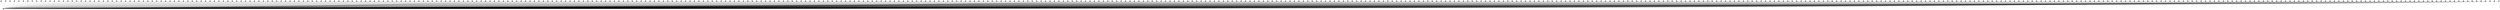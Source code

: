 graph URL_188_40_70_29 {
    node [shape=point];
    edge [weight=0.1 penwidth=0.1];
"4985431e4310d061c524fa2f1b7bd0dd" -- "188.40.70.29"
"60ece14f73d27bffccda13679507b993" -- "188.40.70.29"
"4f1719efe129841e1ce0c1e5d83130c6" -- "188.40.70.29"
"59025f0551108d951488763e22fc5f48" -- "188.40.70.29"
"56fefabfe47f02023c96c32ba478623b" -- "188.40.70.29"
"5a301a8b2f9298d66c5028eeb1be6e9e" -- "188.40.70.29"
"55eafb58a8a056aa9b203943fb676e9a" -- "188.40.70.29"
"622dcabdec37a5c0786e36d1fb65f3e0" -- "188.40.70.29"
"46744826f99ed723729e4b67a37dd0c8" -- "188.40.70.29"
"5062e80d88de1638a5a74ea8180e2c4a" -- "188.40.70.29"
"59821fc466d22bc80bcc08a98877ac4e" -- "188.40.70.29"
"5c17a9f7b909db304f1606103f950271" -- "188.40.70.29"
"57ba6b32e8c68b5f2dfb0634c9586251" -- "188.40.70.29"
"48d1fed59f997adda712165a61608ea9" -- "188.40.70.29"
"4e8cebe6a46c0f79e197c0978b737d36" -- "188.40.70.29"
"616875de39fa1fe7111c5c435f113bee" -- "188.40.70.29"
"5d036528d7eee5fac4f00129c58cda3e" -- "188.40.70.29"
"5a5aa561727701758dad20651b8d4682" -- "188.40.70.29"
"59485227966ff7843462ca6ec9896a7d" -- "188.40.70.29"
"6206b5a62d307b87f8f821d414b3e357" -- "188.40.70.29"
"5e3e809e745bbf3fc7d64e577de29d8f" -- "188.40.70.29"
"5aec6ed3be3d9a4ac84fb3790c0face4" -- "188.40.70.29"
"67484d46c070765ab89d57a76b58c402" -- "188.40.70.29"
"5ec38f47f96791ecb1a63ef17159eb3c" -- "188.40.70.29"
"5f5ecd129f031f964cf54000abff558c" -- "188.40.70.29"
"66b3c2473cee87eb133f29c4242c9d5a" -- "188.40.70.29"
"66c595b2192f943b2fccba0492ae9a90" -- "188.40.70.29"
"66dbca87c24824f5dc0b1190dd591839" -- "188.40.70.29"
"6a608acb97eccaf8f803f89d4d8b699c" -- "188.40.70.29"
"61385fecf439ac9888c592c1b25c623f" -- "188.40.70.29"
"682b8fb512f07b7f51e6cfbc5d720997" -- "188.40.70.29"
"627cb1de8bba12f39b77a349b92f39b7" -- "188.40.70.29"
"6175c6a2baaa929269bac7d7c58cdaf9" -- "188.40.70.29"
"5602114491610dd93e99d1f6f334a4a7" -- "188.40.70.29"
"6c4a6fc7af4e4b412278bd24db7c9c8c" -- "188.40.70.29"
"629d51e2508606c2a5e0d55c5a0dbcca" -- "188.40.70.29"
"5319da918551b929a21a1a3746bf1883" -- "188.40.70.29"
"5360f48fc0f99126f84d8c7ebee109f7" -- "188.40.70.29"
"6ad7c10266899bc463740c8146be36c7" -- "188.40.70.29"
"6e4ff8fdcb5511a69b616726ef21cc8b" -- "188.40.70.29"
"662819ec643ef356f15008a76dab2cad" -- "188.40.70.29"
"62aead022e9eae8903f6359d0b11b765" -- "188.40.70.29"
"67205e8beec34e63888412fb4f8e9da3" -- "188.40.70.29"
"638cb026363367a8729a1cc4a23bf7ba" -- "188.40.70.29"
"63a6a124c767779c64f586e536b41248" -- "188.40.70.29"
"5693020c0fc49ae755838ac93c673cb9" -- "188.40.70.29"
"70e49ca42c4e115123658297cf66f1a3" -- "188.40.70.29"
"640f396dcbc34d810a94779e60960fb8" -- "188.40.70.29"
"64991ac5faddffe1d3d1f0b1c65941f6" -- "188.40.70.29"
"74fdc1dd661041174f00333d2c374c3f" -- "188.40.70.29"
"5dd906a41718ada75fa47263e8f9659f" -- "188.40.70.29"
"72b945ba156176d2b30717eca5ae2f86" -- "188.40.70.29"
"5969ae94d4d86bbc89e00abfb1d4b4d4" -- "188.40.70.29"
"5e96487c80b1d96c8123b6212227bfca" -- "188.40.70.29"
"7688cae27389fb6f64bedcbf476f74dd" -- "188.40.70.29"
"76ab9b87caac20d5b80485074c54a67a" -- "188.40.70.29"
"5ff468a42169423abd36aaf32b15efb1" -- "188.40.70.29"
"782bddaedccf8fdfdfd049d3b1bfc04c" -- "188.40.70.29"
"6c24ea28bf06ec4f0282f990d6ac76b8" -- "188.40.70.29"
"5b987f439a146e17beb35a25fc1e2eb9" -- "188.40.70.29"
"5bed619ccd8cb14539b3dec34f9d9986" -- "188.40.70.29"
"6ce056d50e67f2ae7d8d6e49a2f99841" -- "188.40.70.29"
"6e96607e610b96c07246084a7113fb1c" -- "188.40.70.29"
"624fcc5e1d381f510be41a9771669726" -- "188.40.70.29"
"6fa0edcd92231ae3439462504f76999c" -- "188.40.70.29"
"63150e0b94bc0460d5c2f681bd5b57ed" -- "188.40.70.29"
"610ffb1479396ab0d08a1d4c9ec769c1" -- "188.40.70.29"
"614e4b8701fc468104192e8cc134dfe5" -- "188.40.70.29"
"6f8763a7372f6058505e476bb0530141" -- "188.40.70.29"
"61f71f15e5358980eca07e5d26a5f215" -- "188.40.70.29"
"6269a11f8596bfa937beb28b0f5d9e16" -- "188.40.70.29"
"713a1cd625637af7026db77cfd23f0da" -- "188.40.70.29"
"70d5eaf0d6ed80c72d61b98cfeab9091" -- "188.40.70.29"
"71bf56754945bc63db9ecc098012672f" -- "188.40.70.29"
"708635e2baae91008f354471a3137f50" -- "188.40.70.29"
"7d2a161211620195dfac8f034c5b2ba5" -- "188.40.70.29"
"7ddbbc26a9a6136ae7a3985fcd640254" -- "188.40.70.29"
"72218c055a9518ccac05a0de56ca5dbf" -- "188.40.70.29"
"677838f2b5f24e62b499e274376eccdb" -- "188.40.70.29"
"75283576a1257f36b417adf4473bc766" -- "188.40.70.29"
"75611eb18c83ebd2f7a96f278a249b98" -- "188.40.70.29"
"6a5e64dacdb9008081f5ee3fad97a39e" -- "188.40.70.29"
"745e32acc8a8d58ffb1583ebb29c0f92" -- "188.40.70.29"
"8142902c051c1a7212a31f2af580de12" -- "188.40.70.29"
"81e7fc38ff6303e28a1b71ec59d5ba85" -- "188.40.70.29"
"82b7cf2fd03de4e69f21db45a4adc9de" -- "188.40.70.29"
"78bbd055fea358e449c18fd3e990c94c" -- "188.40.70.29"
"6d44036cf6b3e8a45e348b6e4c5f7550" -- "188.40.70.29"
"78b23d0dce0fd9273d11f6570317aa1d" -- "188.40.70.29"
"8400c403950d3b1d83f897c4ded97e7b" -- "188.40.70.29"
"6c021eddcd729d2815939f16aaa2c7df" -- "188.40.70.29"
"7a545f05557fb04085acd0c0c0734b35" -- "188.40.70.29"
"7ae7eb7f47ec236888603436eb67dfab" -- "188.40.70.29"
"6dd8adfb1b4c94ae810aec904d1ab8ff" -- "188.40.70.29"
"86340c2ed8776c8e78648cdf001c00c7" -- "188.40.70.29"
"6dde29d90f1b85dd3cfe7ed679fe3bd7" -- "188.40.70.29"
"7b02599d489896f4eeaebd8955827801" -- "188.40.70.29"
"79a80de99314073a4b01b9f8f8590a08" -- "188.40.70.29"
"79ed5036cb41111bb2987bdae22d565b" -- "188.40.70.29"
"7cab438681cfe914c27c9e6d551bbe89" -- "188.40.70.29"
"7d38b78ef2645f6c2805db3d42b921e5" -- "188.40.70.29"
"7b6bbb8cada088ab80629d1ea918ad73" -- "188.40.70.29"
"7e010fdc05e6be9d88713158629d853f" -- "188.40.70.29"
"7e6963d0f162f3b95e66e9f25e8a7663" -- "188.40.70.29"
"7109b01a578970ab74d9c917577deb18" -- "188.40.70.29"
"7c5164022c60d53cdb1760ad882db9ac" -- "188.40.70.29"
"7f662f701fc807a8a8e7d16f5bb802d0" -- "188.40.70.29"
"740ef683e292ec7f46cc400358a58bcd" -- "188.40.70.29"
"74a15e7f02b26c8050594e28b147713f" -- "188.40.70.29"
"74d69dfd137b5b571e40dbf125c32a0c" -- "188.40.70.29"
"814afe42d75803f256c87cc6bba16c9f" -- "188.40.70.29"
"8262036d99eb2a72a5d085eb5aea1592" -- "188.40.70.29"
"7fe5cab9c3a4a9d983dcfb3d49f589f2" -- "188.40.70.29"
"8067de20d272d21fce90fffc22a61254" -- "188.40.70.29"
"80df7dd8af9935c8bfa72e7c03af2771" -- "188.40.70.29"
"787a89107c0f24cfe76217005ec55a83" -- "188.40.70.29"
"7a1d080f4d2e9c2edd10530aa63ac001" -- "188.40.70.29"
"7a611f6cb52d4cd304aa097f45ae771a" -- "188.40.70.29"
"8cae724db7872de6b01ec315192946d0" -- "188.40.70.29"
"7a6e6c6bdeb39ec15f638108135ec3a1" -- "188.40.70.29"
"8292134177985ecd64a30ff8b53ec140" -- "188.40.70.29"
"7b3769c836d3f5784a6cc929324c5528" -- "188.40.70.29"
"8e5a598434043d60cda074c9cf6a1d4e" -- "188.40.70.29"
"7a72dd23abb1059b0538e92abb3ded6c" -- "188.40.70.29"
"8f324eddbcab2031f74674a0567b3bc2" -- "188.40.70.29"
"8f5e80aa1aaa7f5f39728e96fa1456c1" -- "188.40.70.29"
"902331585c46a367150d49376824c30e" -- "188.40.70.29"
"02bf3cb84844c5d8f9b143e6610dc05e" -- "188.40.70.29"
"0345b6bff5b281d9788470e3b0d2c19a" -- "188.40.70.29"
"02af255cd900b7659ed7cf479037ab00" -- "188.40.70.29"
"033b3fabeb1befb8be36f21a22ecfa56" -- "188.40.70.29"
"0400783ff89d399e946559c968b63f4b" -- "188.40.70.29"
"099b2663116e2229c3950884426f32c1" -- "188.40.70.29"
"05d26519e07a96917a28bf44ae1482b0" -- "188.40.70.29"
"03e47f30cabe2afa1f123a94eacadd56" -- "188.40.70.29"
"068edff1cea64dd84c94491e4469b092" -- "188.40.70.29"
"05441f6cf3954116578b79ac550c917c" -- "188.40.70.29"
"05db88fe3116bc0351c6529dc302d297" -- "188.40.70.29"
"06f056a6b974e598cfc7aa2a92dd68a1" -- "188.40.70.29"
"083b0154be409576a836ea8b715c2875" -- "188.40.70.29"
"05267b1d161d0fbd0c8af205ac1ffeff" -- "188.40.70.29"
"087309d495841abb9a6b4cb4291b2cfb" -- "188.40.70.29"
"06301bb6bba426ee781d5d1d0a7eb6ac" -- "188.40.70.29"
"0baf6645f76824f149bae4231883cb92" -- "188.40.70.29"
"06890fb0d4c40c1581a689f5f053d8c1" -- "188.40.70.29"
"06a1bc10d0223ebe1a3220accfee814a" -- "188.40.70.29"
"0cb3bde441e4c2a37af43900953e8502" -- "188.40.70.29"
"0cea9059bdc9eac69c3e1d5ed1a31c1e" -- "188.40.70.29"
"0d20b1abef8aacf0d5a70593994dfe20" -- "188.40.70.29"
"177ea750f5a04e1b57edee943360aef9" -- "188.40.70.29"
"0c595bfe801fd9a734c5ac3907381a66" -- "188.40.70.29"
"183f0644f57689cc9161dcae00b2de2b" -- "188.40.70.29"
"0f117d2463578cfc1d767d98e6c04b30" -- "188.40.70.29"
"0939eb8254f7639b402f945a1f10439b" -- "188.40.70.29"
"0a6839cef25fa1968f8dbb04f49ef48f" -- "188.40.70.29"
"10ec5fe121120af3bdfcd5e051a7a203" -- "188.40.70.29"
"0cf34d1dc8689275d39c72784fff15c7" -- "188.40.70.29"
"11c52ebb04d7f118ca309e7355f3090a" -- "188.40.70.29"
"0bdcb5a393140d15ef0ceafed8765bd8" -- "188.40.70.29"
"0dcb5a7776b099712fe54fcf9d7b12ef" -- "188.40.70.29"
"0c43e4527364177ed9157d04268c0c8d" -- "188.40.70.29"
"0d5e5569f7c10be5a1546abedb9773b0" -- "188.40.70.29"
"0bf4561865bcaf1981cf43c2e812c270" -- "188.40.70.29"
"0d4812890e29451459f8415933905bda" -- "188.40.70.29"
"0d5fb8df26061f3229aa246f75c5cf56" -- "188.40.70.29"
"1d7305bad79fb5eaa7442453e82fa342" -- "188.40.70.29"
"0e269b4e225205c9f0f0cc6c7b199183" -- "188.40.70.29"
"0df1a7eb2de8d65a4dfc46f67a710e5d" -- "188.40.70.29"
"0df75a8ae8c1b6533ace99f26911662e" -- "188.40.70.29"
"1e1f55d94c83caad8d8329fc347f5179" -- "188.40.70.29"
"0e811ce19f00f0c74f35761cc22c066e" -- "188.40.70.29"
"1e659a27c7a013ecc6788b4e00a3de1a" -- "188.40.70.29"
"11041ab994f34e0e50d90e18b9b44c8b" -- "188.40.70.29"
"11f75945ee9f9c9483fd60c8915258d8" -- "188.40.70.29"
"0e6d49d9e786edf5ca5878070dbf67fd" -- "188.40.70.29"
"1023489b077c90920dc688148e466c90" -- "188.40.70.29"
"113fd8a96e2348486c24837ca4d3e33b" -- "188.40.70.29"
"241e63435fe0ffbe86b0fd51a423f9d7" -- "188.40.70.29"
"1176df067a5b710149004af529bc1085" -- "188.40.70.29"
"11964954a31425b33bd5ec8d985ef00e" -- "188.40.70.29"
"11a25581bcee9481d172019ff6e7de20" -- "188.40.70.29"
"11ee04f3e3788272bed3a9f3e2b70941" -- "188.40.70.29"
"15619ae2fa5047077d09dc2cbef8d6a4" -- "188.40.70.29"
"1582748b5dcef26d7c02701b8e3e1d34" -- "188.40.70.29"
"263caefefb3da76a5476665fda66f817" -- "188.40.70.29"
"26e653b220b9be309c8219fc81e6fc95" -- "188.40.70.29"
"219b946e78785bcfd0b2958561e37831" -- "188.40.70.29"
"137f9bf3e910f9753a15699dd9e55733" -- "188.40.70.29"
"23674ea89d6a8ac6a808a089680437a7" -- "188.40.70.29"
"1a1d2e565d2b0017b4086762e8f83445" -- "188.40.70.29"
"22afc564f73cf442acf62ef4e4995622" -- "188.40.70.29"
"13e035dffe2538292758d0792c7337f7" -- "188.40.70.29"
"16f9cd5c6d2db351d52131d1adf8bda5" -- "188.40.70.29"
"29b1d85adbfcfc448f8b7951e3ce1e68" -- "188.40.70.29"
"1b9d2f414887c165741f05b500f9a5d8" -- "188.40.70.29"
"29c549797a464023a9a15e85864e59fe" -- "188.40.70.29"
"18bbe87d853fd92610331a73a5432ca9" -- "188.40.70.29"
"2502f57d9d4188fffd1780a084cbef60" -- "188.40.70.29"
"19a57ad1f6a1eed3e5233953d613e5e4" -- "188.40.70.29"
"15e485f88a134e8da00222ed4f6d3733" -- "188.40.70.29"
"15b4b68457c970105894d7977b871d27" -- "188.40.70.29"
"2b9f0499aa8cb460880a045607922ead" -- "188.40.70.29"
"25f023075058e0436c2d7fe41cc8aa74" -- "188.40.70.29"
"2be2240bad86e5f419c269a7cc7ba86f" -- "188.40.70.29"
"284bfd442c487f6642d14184287fd1f1" -- "188.40.70.29"
"287a471f1e371e90b520b9104f574517" -- "188.40.70.29"
"16868049cc6459bb3d20c9bb9133a269" -- "188.40.70.29"
"1ac101d87f87e22d09f883bba337f000" -- "188.40.70.29"
"26df7fdcbcc3a1f85bfce5e1a4b35787" -- "188.40.70.29"
"16dfc64299767e548f2fd51be57250f1" -- "188.40.70.29"
"16e1b70f6bcbf925333be5870e94c895" -- "188.40.70.29"
"1a5ac5c379a41d1a7b1fcb41e2cb37ed" -- "188.40.70.29"
"2a29da03c0a9fff4e61657695469bbe2" -- "188.40.70.29"
"183075b6885b2352e117bce16011787e" -- "188.40.70.29"
"1c8785ce3bb6fa8c88069c40c7b1f812" -- "188.40.70.29"
"18ba18d706a4b6b90863ea89df9df2c2" -- "188.40.70.29"
"1c8693fff0387d6f1a5b3b6131f00739" -- "188.40.70.29"
"1ccbc7e6f2305cf8214c037075daccf3" -- "188.40.70.29"
"197455fc596ce84a44ee9bec59396587" -- "188.40.70.29"
"2b9085b9a6f9aadfc9453258d9decf76" -- "188.40.70.29"
"27b95692ab96e27744a8ed5ef4f52a08" -- "188.40.70.29"
"33736f7c32780f2d87cfaecf6ac132e4" -- "188.40.70.29"
"2c580c81711f7cac43ddcf6056bfc128" -- "188.40.70.29"
"3435290baad969b36bc6571c07dc8c04" -- "188.40.70.29"
"1f753090f604e8c12fa2823d61e77510" -- "188.40.70.29"
"2026b657960b033fbf12f089bde5bd8a" -- "188.40.70.29"
"1f8bf037d92cbe12edcc0dafc7c8609e" -- "188.40.70.29"
"34f46914bca5d940523e29841481a369" -- "188.40.70.29"
"2bc965ff7ffb7daeaef0de9bfcffa46f" -- "188.40.70.29"
"30f590063799a9b0ef0d96e29587c1cc" -- "188.40.70.29"
"3720a9bc11e381315d9695454e8ee5b9" -- "188.40.70.29"
"3194fd18333886031f73c65e98b55725" -- "188.40.70.29"
"1fa481425227f70b2ab35fe8f2b929aa" -- "188.40.70.29"
"32a29d0eb5ce13401b240623b25e7759" -- "188.40.70.29"
"248595315231750468e2d3347d005a54" -- "188.40.70.29"
"39486077f6b4dcc711cf08497df969c5" -- "188.40.70.29"
"34528384f9e8233aa61aff0343e745ef" -- "188.40.70.29"
"28bcec714963c85372ef7b78166b873a" -- "188.40.70.29"
"242b6eef6d949ac048f26707bf631ea9" -- "188.40.70.29"
"26781d67a5f307c2ce1991d89df81e16" -- "188.40.70.29"
"26f4510117ce8498a6f635a75e3b5368" -- "188.40.70.29"
"3baaa700a10ab8a452b519bbc08fb42f" -- "188.40.70.29"
"26fc2aac67f8f2687bd4cf030bcbf73e" -- "188.40.70.29"
"273ffe6d4f2e4b74c0eea8689da8fbdf" -- "188.40.70.29"
"366261f2deadaf293fc0de6cdbbcf96a" -- "188.40.70.29"
"393369eb17865fc7d87a57bac7fabcc2" -- "188.40.70.29"
"3702c859a134d0e676a88784eaacc0d0" -- "188.40.70.29"
"2955f130d159bf821736492093d9a0de" -- "188.40.70.29"
"41116e1072588644a25eb392cbdc2076" -- "188.40.70.29"
"2a2a36f637cfb5e4bff59d3d1d0d099a" -- "188.40.70.29"
"3eaa73b8880d133ff80bdc43286dcfb7" -- "188.40.70.29"
"2a7b71363c89142f1f16102370f6db89" -- "188.40.70.29"
"2e7dabb89966600b8d28d86da6299605" -- "188.40.70.29"
"3b0829ec915be0dc3a86242bba29ba74" -- "188.40.70.29"
"2eb0816e46ef6f8c12fdc7e0ab8f6de9" -- "188.40.70.29"
"43044b63d6439492ee4de5b99c1d6780" -- "188.40.70.29"
"3bb4e9b8ce35c0ad2564e9e8be98484b" -- "188.40.70.29"
"2fa96fcc4464161f557b51537819a7f3" -- "188.40.70.29"
"3beca912b214c16a0e6840167b596179" -- "188.40.70.29"
"2ecce41fbeec6bfcd084dacefd2cceb6" -- "188.40.70.29"
"3b4b6e679a97444a6ceef7cd61f9c889" -- "188.40.70.29"
"2dc29ee2d4d9515220f0196b6d268fcf" -- "188.40.70.29"
"2f030a998cb643abe77aa578aaffba6c" -- "188.40.70.29"
"3f2189713a09748c20e33a5c16a82e86" -- "188.40.70.29"
"3c50dba78d089a327ad23ca8993bbd12" -- "188.40.70.29"
"30cbefe74bc8346aff41e8ea74c22991" -- "188.40.70.29"
"3fd3e99da2a7c9c100e8d1973ffa1c56" -- "188.40.70.29"
"2fe6389a796462f9011c70aa47361778" -- "188.40.70.29"
"3d59e084c79dbff53e2117615566dfcf" -- "188.40.70.29"
"3f12300665b47840eaac5b0646ed41fe" -- "188.40.70.29"
"3fad7b1d5ef7fe78bdcaa18d0344a91a" -- "188.40.70.29"
"4a12174ddef44cefc1ef2e508716cc9f" -- "188.40.70.29"
"32e4dd1780b3b409e8c468c87341cbd7" -- "188.40.70.29"
"3fd0864c88ce2ec679ac269a5bb565b2" -- "188.40.70.29"
"4bf509eeb4e96c4cd45dcc92b4cae7ba" -- "188.40.70.29"
"3616601970ef461811d790392fbe6fdd" -- "188.40.70.29"
"40d6080bc6e19bb21f320da32b5805c8" -- "188.40.70.29"
"32bfb178df069d82cb94eca251a8480b" -- "188.40.70.29"
"42ed9574f1f78a7ade6fc04484e36076" -- "188.40.70.29"
"36bff630d96e72ef01079796171e973b" -- "188.40.70.29"
"427f07ae1b8d9ee4fc806451da44653a" -- "188.40.70.29"
"4dc4fb8bb574d5eba611e1dc6ee7c336" -- "188.40.70.29"
"33e57de8072dc0f6b7586547afcbe356" -- "188.40.70.29"
"3aa68e31bfed580f6e3b09b207ca068c" -- "188.40.70.29"
"3b094c11bcc1e01b30875e139e797c36" -- "188.40.70.29"
"4a841a9c4cd0a441ba56d21359270f5b" -- "188.40.70.29"
"43dc6448660a6b3ee5a74bae88c19320" -- "188.40.70.29"
"473ea8d917f7dfd4d49db39a60798f21" -- "188.40.70.29"
"44d5d987355d75809d714de6743f13d8" -- "188.40.70.29"
"3c35282eed10a60751045eab19959ca7" -- "188.40.70.29"
"3ca3621cc93f7222a3dd2f0378673fe6" -- "188.40.70.29"
"4c32eda45bafbfa45fa9c3d23650f700" -- "188.40.70.29"
"46104343382f11448e80a6d4af58a76a" -- "188.40.70.29"
"38305f1ad9e6805a74ac5ba649d2d603" -- "188.40.70.29"
"46b513d950489b9afe8a50e494bb6142" -- "188.40.70.29"
"38700add26a58f66cab5f1c3ae658504" -- "188.40.70.29"
"4ad1a51aa83ab970c64bef6c10248454" -- "188.40.70.29"
"525b22311fcf91c2ed38150857fdde84" -- "188.40.70.29"
"488c77e0fa23cded0c6df2a61b38c849" -- "188.40.70.29"
"3abe3a1f0da2e0da805aa8f93e73a406" -- "188.40.70.29"
"4d7021df09db78473224fe7abf01252b" -- "188.40.70.29"
"52f4858e535d9bd6c8c4f24e50228161" -- "188.40.70.29"
"503e238fea8f75c5373260a8ddc39747" -- "188.40.70.29"
"41ed82251d162f4d11ebf23ec3ebdb88" -- "188.40.70.29"
"53e46bc7dc6f78750c056c44b7f4da90" -- "188.40.70.29"
"50cc05587ab3c7678d9f75841b31c752" -- "188.40.70.29"
"48af12ad9c61b625757570c28c607be5" -- "188.40.70.29"
"52e55a7e2c12fc447d8acb164a311fd1" -- "188.40.70.29"
"43e72c90d32e3711934ed83ef26ea31d" -- "188.40.70.29"
"5c62115c81e05015c21d75160ad263d0" -- "188.40.70.29"
"5106568ad61aa9d59534a514daeb4d14" -- "188.40.70.29"
"5cd1702b86dfee8e661b968bb5363c35" -- "188.40.70.29"
"5d35b46c0bd3a13607e409787d029a66" -- "188.40.70.29"
"4b093d2171e74776f32151eae99d4552" -- "188.40.70.29"
"544fdae75c7b16dda24f85e5c8961e16" -- "188.40.70.29"
"544ce08ba8994accaca82517092dc369" -- "188.40.70.29"
"464c6334d94b1870c9faf1fa53431c1a" -- "188.40.70.29"
"5e63367be976943f36d6a7331fbefdc0" -- "188.40.70.29"
"4195cc09efa9166b663ec5a9f352fa00" -- "188.40.70.29"
"4c8d20cb0804e7475d277a8f9bf121f4" -- "188.40.70.29"
"42ade86225f3d61b6d69dfb4733cb367" -- "188.40.70.29"
"43b54f6ecc12cc15b6565b0e4996db9b" -- "188.40.70.29"
"1c8cbf09926fb0a2b2c23a2c7a7c8389" -- "188.40.70.29"
"1db8fa3b566bcbb68359209b0bb58c59" -- "188.40.70.29"
"360b85e196ddfaeec0fb1bf8f1505650" -- "188.40.70.29"
"305904c204fff4fc4107c1198cd9040c" -- "188.40.70.29"
"1e629596e8ce6d6d164aabc43fea1c33" -- "188.40.70.29"
"8a8abc4f1d54116e6a290defa5eabd9e" -- "188.40.70.29"
"915265d01ec2fddceeeb58708a889e97" -- "188.40.70.29"
"90d5d0c696872b4f814297201df566ca" -- "188.40.70.29"
"866ece61b1f5e43552b3ce12c6327d29" -- "188.40.70.29"
"88d340b733256b60f37d715fc56daf4e" -- "188.40.70.29"
"92775974e8429a7754decf4796ddaacd" -- "188.40.70.29"
"7fbba84ddb637df38cfe24dde7f8958d" -- "188.40.70.29"
"92bb154f7efe0d7f4a929b27f5591de5" -- "188.40.70.29"
"9414de8b910f663fab291cdb5e710311" -- "188.40.70.29"
"8acc302ba1cdc98406449d329d705749" -- "188.40.70.29"
"8d4bd2c5e732c567effcb871becaf365" -- "188.40.70.29"
"95df569087730cea7a93a77729264569" -- "188.40.70.29"
"95d4f0bc5fa77b812d852810fc856935" -- "188.40.70.29"
"8e2208bd78a314292a5de150a585c81b" -- "188.40.70.29"
"8c745a52ab52fedf84f64e2219444177" -- "188.40.70.29"
"90b0378b38280e37a1d7c43f57b5730b" -- "188.40.70.29"
"971c99a4834045ed31382782db53a07a" -- "188.40.70.29"
"90e13dcbd320970a7832cb43bda6b17c" -- "188.40.70.29"
"9172a6f171bba21e4cc9cecda759c7aa" -- "188.40.70.29"
"96bc80b7db36dd5da75d3d373a45a724" -- "188.40.70.29"
"8da6a91e643b592a9bb30ed82a1296d7" -- "188.40.70.29"
"91bf4f99f2597060ebe89ab6a0ac1265" -- "188.40.70.29"
"9833b6c9b5c1e5dd1870533b0dcefae6" -- "188.40.70.29"
"973226586f5a33cf99a8c7642db03cba" -- "188.40.70.29"
"9a1cfaeedbca936a58b97d8584fffd81" -- "188.40.70.29"
"9a4df742bf7e04b8e8eae2508cab219e" -- "188.40.70.29"
"9b74c5e35eca76aefd750c10f54154d5" -- "188.40.70.29"
"90dd94429e8e4bea9ed14ebc0798d274" -- "188.40.70.29"
"95b6efa4262a024e062cddea2479c288" -- "188.40.70.29"
"88419e058d15909106b686c89c1b9438" -- "188.40.70.29"
"81f3ab04820eecbe1234513635189d55" -- "188.40.70.29"
"8417018fd797ecf39310ebc41074cca8" -- "188.40.70.29"
"8926d3d45d21ded97937367cff105af7" -- "188.40.70.29"
"8bc5fc8cb2536f27506c7c002d129dcd" -- "188.40.70.29"
"8be81be5a437fcb78ac2cfb4e326eb4e" -- "188.40.70.29"
"8de02795dd441203a656a8ed56958f6a" -- "188.40.70.29"
"8f64920655d283b0e2551bac3461eebd" -- "188.40.70.29"
"8fab92fb60616b4bc7a744bf237983c7" -- "188.40.70.29"
"90bef1e83f4317f7188c3f17fdbd12bd" -- "188.40.70.29"
"935406d43400852bf8c6d23f338a91f6" -- "188.40.70.29"
"93746ed64ae8d7fa665b8d845076e728" -- "188.40.70.29"
"93aca968cb45e40fbf63630e9651c499" -- "188.40.70.29"
"9561ec3ea3d7174cea93ef544ebda2bc" -- "188.40.70.29"
"959927a0d00e98d8e288438aa8eee725" -- "188.40.70.29"
"961682a83530e9ba614f88b6f6b43474" -- "188.40.70.29"
"96622bd3dacf2652b4b328bad96f85ec" -- "188.40.70.29"
"96e4733040ab4dbe5c3bf02ad65f758d" -- "188.40.70.29"
"96f50468ccae20cdaf633f89933c5163" -- "188.40.70.29"
"97ffcbae5215d7821e485dbae7ef7c3d" -- "188.40.70.29"
"985d929a2a095eaebf27d79750b04f4c" -- "188.40.70.29"
"9890b85dce55c343e20c331e594c76a9" -- "188.40.70.29"
"98a9ac25db926af6c3b463fb77e2d569" -- "188.40.70.29"
"98afe44641ce6629fc20abba41084877" -- "188.40.70.29"
"98e60926c1dade15bd9af4203f25afdd" -- "188.40.70.29"
"999bc7586b987281f32ecc0d1cda0a78" -- "188.40.70.29"
"9acf0dd1b0ff65d70babd6909d356070" -- "188.40.70.29"
"9bc5b33717cdecc62d996cfcc16a0a5a" -- "188.40.70.29"
"9c0c6a271fed011f40bc25a1a7a8aaee" -- "188.40.70.29"
"9c5c9060c93ccd555f494631ef270fa4" -- "188.40.70.29"
"9de34313fe1d291144042d060eea2001" -- "188.40.70.29"
"9e3ce579df34df53de4784c6e178ed79" -- "188.40.70.29"
"9e80d92e492c61490cfbcce335889efe" -- "188.40.70.29"
"9e99f0f8701058195fa6a37c4f23ef64" -- "188.40.70.29"
"9f433fed28a636839cfcc9946d6a424c" -- "188.40.70.29"
"a0c91fcfc790b9e2dd591f700e135188" -- "188.40.70.29"
"a0cd2748256ed61e8acec410e5341843" -- "188.40.70.29"
"a3879b45d9b194a01bd53840d8e24962" -- "188.40.70.29"
"a16eb5cf45b77c69675d2b299c0aab5c" -- "188.40.70.29"
"a1f7ef552c4e2cac71e3369a17dff82e" -- "188.40.70.29"
"a28c2b1d2f91f8b375ad5725a7789e11" -- "188.40.70.29"
"a2a1a2c02cc1ca3885142821ef398782" -- "188.40.70.29"
"a666d3f290569298b27a6ddd1532f9c7" -- "188.40.70.29"
"a313e4fc41442f06ce4a2393ef29b673" -- "188.40.70.29"
"a95bbdedfd808eb4ad2787e3e793885b" -- "188.40.70.29"
"a95caa853ee4d4a580f843305e2c7b25" -- "188.40.70.29"
"a8286dd094a1cc7701ad1a85b5686cb2" -- "188.40.70.29"
"b52eeb7f14363f005efde80945e21314" -- "188.40.70.29"
"b0865b2c3248087087af3537fd5f0464" -- "188.40.70.29"
"aa01eb0f3efc8dcd79585f66a4749675" -- "188.40.70.29"
"a9a7909c9e39a680b94ac9b494852bcf" -- "188.40.70.29"
"a490290cbb63e9bb55c5a93be1eb2962" -- "188.40.70.29"
"aa26f39a7b7c5606adeb962c95928d38" -- "188.40.70.29"
"a7367abcbb874aa8043394cab21d516c" -- "188.40.70.29"
"ac4de14a50900bb9bff38719d0937c3c" -- "188.40.70.29"
"b3d1faed56063ccb9fd381c9c4a99ba4" -- "188.40.70.29"
"a6f93b2d07ea598439a0f72c4d932945" -- "188.40.70.29"
"b80550886566bac84d0e72a0171c8322" -- "188.40.70.29"
"ac628db679be4663b1db8c0f6188cfe9" -- "188.40.70.29"
"a7330d34540b0bc87f4a305a3bd55913" -- "188.40.70.29"
"b8a7a59e5c6c77d9fb681acc3d80a982" -- "188.40.70.29"
"a6b81650f873d31e5a914c700f1002be" -- "188.40.70.29"
"b4aa17a9051efed18f6130158ebe6b40" -- "188.40.70.29"
"a74873dd448551118032508dc4588bf1" -- "188.40.70.29"
"a9271507c0f402e4f4eb607e270af0fb" -- "188.40.70.29"
"b6efc139a0758d345a34935ebbbf350b" -- "188.40.70.29"
"b5be7a9971d4cefdef880f698e6d0ea7" -- "188.40.70.29"
"a8cb92465b771c0d9b6ed5cb31350dd9" -- "188.40.70.29"
"bbdeef748a21f94fe2d74411be3afa38" -- "188.40.70.29"
"bc07b4508dfb9576fb5123a813947501" -- "188.40.70.29"
"af2b4471dd083754a8c879f42564971b" -- "188.40.70.29"
"bd544d3b99992ce9cec5161ead69e925" -- "188.40.70.29"
"ab06de1b8849f2d3a61a97b641d782e4" -- "188.40.70.29"
"b9f26d996dfc02d690837a8f169b6d27" -- "188.40.70.29"
"aba2f2c37c43897a46714c58b2f63b9c" -- "188.40.70.29"
"b1fd25de85bf3484fb67ebe499c6278f" -- "188.40.70.29"
"c066d6bdef19a51c4e4c836c574a13c3" -- "188.40.70.29"
"c06ead11ed83e0434d966f37d008ff5e" -- "188.40.70.29"
"b16eb094d466018549bc951022e3103a" -- "188.40.70.29"
"b257413b6318caa7f3cee61146fe287c" -- "188.40.70.29"
"b02b50fb68a35fd251c8d65a8faed0fd" -- "188.40.70.29"
"b2b102556e303db1878a6840bcde3820" -- "188.40.70.29"
"b2b17c10aaeaaa8e32dff85d46a8a4ff" -- "188.40.70.29"
"b2bb9a881c84be9cf5c03675d9dd4fc2" -- "188.40.70.29"
"b824ae1d87c16c0afa69cf00a9f1df10" -- "188.40.70.29"
"acfc2f55a40fb549c7ee0214b12bacd8" -- "188.40.70.29"
"b1c7f0c56dd85708d61ffaeae475f5c1" -- "188.40.70.29"
"b1eea23c0f3a2f7f27eede535272f257" -- "188.40.70.29"
"c3a986dbc63e7a01818501665a554cf5" -- "188.40.70.29"
"c3b8626ddb63c45bd5e2a572cae2e5a7" -- "188.40.70.29"
"b233839b3d7afd0e14f98ef96213cd8f" -- "188.40.70.29"
"bb7f166fbf3aef752939623823bd104b" -- "188.40.70.29"
"c4c68a4ed247fce70c000f769287e0a9" -- "188.40.70.29"
"c4d3813012a60bac11217d25472f4186" -- "188.40.70.29"
"c5f93120436a9feb3dd3955994e84fd2" -- "188.40.70.29"
"ae78baf70a69f860f1ad41c391da0e4a" -- "188.40.70.29"
"b347e4d508b2121bd9540fc526c00b59" -- "188.40.70.29"
"aec28051af8b11910fa97bfe24d47214" -- "188.40.70.29"
"aec8066069463e242e0b82cc328c5bde" -- "188.40.70.29"
"b71f2f688b4989290ea3b5eed3a82f6a" -- "188.40.70.29"
"be1cc99091720157a94aec2b1d907a95" -- "188.40.70.29"
"b1f404f64ca9ea26a4a0ca323d212ff5" -- "188.40.70.29"
"be5b35a02e0f3add0cec42e775d39712" -- "188.40.70.29"
"c8125f81be53bcc1da4d3baca49bee9d" -- "188.40.70.29"
"c9fc8de0df8befb90702adf4af7d195e" -- "188.40.70.29"
"b7a5bba37120ae209e8b412ea3749592" -- "188.40.70.29"
"b7fd91801f31af7aa0a0baafd976bba8" -- "188.40.70.29"
"c054ccf08b9d8faaefd4724b4d90653b" -- "188.40.70.29"
"b13a700a74ddc020e16ff0650790a23e" -- "188.40.70.29"
"bb22b4e7f95736dbbc83d4895ead830f" -- "188.40.70.29"
"b71b95fecea51a2cfee9cf92ff6fc41e" -- "188.40.70.29"
"b1ca623a2b644f2c73b5199af0883d08" -- "188.40.70.29"
"bb41a6182b84a93b1f7f11370482deb2" -- "188.40.70.29"
"b1d9ca0bd35be8acac5ba872fe50fe59" -- "188.40.70.29"
"bb6c6e64667df15f597e2faa6ed53ac1" -- "188.40.70.29"
"bb343961ce3c69684f4a8fe0dcd9b961" -- "188.40.70.29"
"c39807c45f9ec4f948662e19aecfcc0f" -- "188.40.70.29"
"cf7bc2258172fa1f39db0c4f0634a973" -- "188.40.70.29"
"bdfc3fd12e4fa7fc17b18b834827c021" -- "188.40.70.29"
"b33145c6dd0d46b8d4814b452b3b0c94" -- "188.40.70.29"
"d196eb2381f68c766199c1e5bd88dcfc" -- "188.40.70.29"
"bd9b9c84bb2133bdb13ac0c2a22557cc" -- "188.40.70.29"
"d215143de628e36ca88fd940a54f51d8" -- "188.40.70.29"
"c002543af761fa91aed42f20e1543cb5" -- "188.40.70.29"
"d25382ae3c22d5a5d6355639f5888c14" -- "188.40.70.29"
"c1fe5a11f7d10a7114c9be9f2eff5555" -- "188.40.70.29"
"b5f2de92b7cd56ee3c972ced17364845" -- "188.40.70.29"
"c1b87e5f275f08caf3b7bca56a22ac5d" -- "188.40.70.29"
"d47b91fab63763156aef363c08227004" -- "188.40.70.29"
"c7018b83e9840b549467bc65d76b4d5a" -- "188.40.70.29"
"cf9c0095b5e95984bbbadfd1a2c90a50" -- "188.40.70.29"
"c0cf207bd03d5595b16f7e03da2f369c" -- "188.40.70.29"
"c2c25b2093619cbb97ea7179f95d14b3" -- "188.40.70.29"
"d5455571901b7694b07b295bc29f51cb" -- "188.40.70.29"
"d00475566926be6a925587804390aa80" -- "188.40.70.29"
"d022103aebb6e1882f891dc16ea4651f" -- "188.40.70.29"
"c15f6d13e1abd8036815bb213789e877" -- "188.40.70.29"
"b915016fbd172a1046d6cd1346018b8a" -- "188.40.70.29"
"c57a9edb1e5f3b03f0a9890366934463" -- "188.40.70.29"
"d6eafd04876418eebe449509c175362f" -- "188.40.70.29"
"d443fcfc1929234d7570b71b96089418" -- "188.40.70.29"
"d761576448e9f74d867b7bc55e3268da" -- "188.40.70.29"
"d81e26ffb4c4c64ea8af702df4d79331" -- "188.40.70.29"
"cba488932c9cee3fd3dab552f09d7d3f" -- "188.40.70.29"
"c7a50c05279ceb5453e7b62c2b4331dd" -- "188.40.70.29"
"c8f42d7fc54c2f63f39dd5ad1204b879" -- "188.40.70.29"
"d3b9acf804584f65d2cc32eb701db7bf" -- "188.40.70.29"
"c94ad62d6130650b505f251b4bb281da" -- "188.40.70.29"
"c965410d7cc4646b9cf3a87c1091723b" -- "188.40.70.29"
"db078179a01be5e2d9fbfc8dc10f0a3f" -- "188.40.70.29"
"db18259a10514d5aeab258075fd4df9f" -- "188.40.70.29"
"e1066e39c0fb76d9f3519b50f3482f82" -- "188.40.70.29"
"cb3ccb1841fb9352b33bc1226c78faec" -- "188.40.70.29"
"ca61343c194cecf330747ed9bc5b92ee" -- "188.40.70.29"
"cbccc2d0efa7013ea34229fe8c67a298" -- "188.40.70.29"
"e26d42d8f90d96bfc61a54190c0051f3" -- "188.40.70.29"
"daed0ebe017c554ca251b5b8965676f6" -- "188.40.70.29"
"dd4f082e07f296b8bd8b616890b60910" -- "188.40.70.29"
"d9509cc4c542cd3f982630f4e91c1ccf" -- "188.40.70.29"
"c492f565eab55784814e864fe8d42ea0" -- "188.40.70.29"
"e584b70a9504c8f6bb6b0a022b3865e8" -- "188.40.70.29"
"d509d04c5973e31a8d29bd67b5d3cc90" -- "188.40.70.29"
"c552e841586415231fa711513c6e3d5a" -- "188.40.70.29"
"e60fd8a589df3aeebd03055fa7f6e76c" -- "188.40.70.29"
"d04dd045d26b4a7502d851faf869a1bd" -- "188.40.70.29"
"d69cc877374a8ae29fb36ac8f775ce82" -- "188.40.70.29"
"e85852e484c6eec5d30b78547f27cbd5" -- "188.40.70.29"
"d6c3b7c157d707a014102fc1cf69f69a" -- "188.40.70.29"
"de380b50e63ccefc77f42202d097d1f8" -- "188.40.70.29"
"d75ef180485ba4f07059a6b689f91842" -- "188.40.70.29"
"c749f519ab8b545373b9d4982485c87b" -- "188.40.70.29"
"d497a5b56240a6eabe909e181459f7c6" -- "188.40.70.29"
"e00ac4efe83248daac4087b98f44daff" -- "188.40.70.29"
"c86f2a3791193b8666bc6530b32caee1" -- "188.40.70.29"
"c8da44ab1c63fd67cbf89db6011c50ad" -- "188.40.70.29"
"ea70255eb592eec45a8857b4f201d24d" -- "188.40.70.29"
"c8ee840093be3e1c6c6821338e2cf39a" -- "188.40.70.29"
"e1a8d4ca62c9fbf027751b324e9f6565" -- "188.40.70.29"
"e1cb6ed1b1929552ba256845dc126ba5" -- "188.40.70.29"
"ecb7f405bcc6b6552dec9ccdfea428e3" -- "188.40.70.29"
"ecc82d7285c830364f23b197a69a785a" -- "188.40.70.29"
"dba03ba61f2d89a1177e59fcf491f29a" -- "188.40.70.29"
"d78d3942532e763b75c15f90e3074907" -- "188.40.70.29"
"e60ca779dcec973e990f45bc40544a12" -- "188.40.70.29"
"ecbdb9840a02e4722f43a9cc5c0df29a" -- "188.40.70.29"
"e05dfbbcbc0b0129857989868e22a490" -- "188.40.70.29"
"dce7727bbba70b8de9b7d55fc38a339e" -- "188.40.70.29"
"dcf18068a7e3eaffeba49d8c208d6c77" -- "188.40.70.29"
"eeb543c78161bf4e9208b6b575a42186" -- "188.40.70.29"
"e76ed25f6f6f60a1fd8cb90ecd8c7de2" -- "188.40.70.29"
"e7773cf76f1bb3a7af71ed23cfac2f29" -- "188.40.70.29"
"e78bd02d4cfbc4942b52c766331c3aa0" -- "188.40.70.29"
"e1b6f68503775d4d0aba62ada4005a12" -- "188.40.70.29"
"e1d6cba1a05bbdbee3157075cc89abcd" -- "188.40.70.29"
"001db6de398995bdd088cd34785c2252" -- "188.40.70.29"
"0078afb4d8a637f687f0305add7c3c67" -- "188.40.70.29"
"006964b1f5afdec63c7ff1d058983491" -- "188.40.70.29"
"006adf474f5dd10e83584d589c470abc" -- "188.40.70.29"
"01357d9d9b8569c494c6483618de0486" -- "188.40.70.29"
"0231cfbb9adfb06faf85c7d094bec56a" -- "188.40.70.29"
"017a60d5c16d4caf3629db5ee519a9f8" -- "188.40.70.29"
"022877b07facb2d7566d00939ad6727a" -- "188.40.70.29"
"01b9e58c0bd825d6343158a56251fcef" -- "188.40.70.29"
"01c16d6220606de81b86d990bd5f6da1" -- "188.40.70.29"
"02d770cdf5b6e91753c5144e4b2cb13c" -- "188.40.70.29"
"024e0c2c59ea16cdf81cb8e6ce0f140b" -- "188.40.70.29"
"026178235c8a9f5d2894e164d8bd7d20" -- "188.40.70.29"
}
